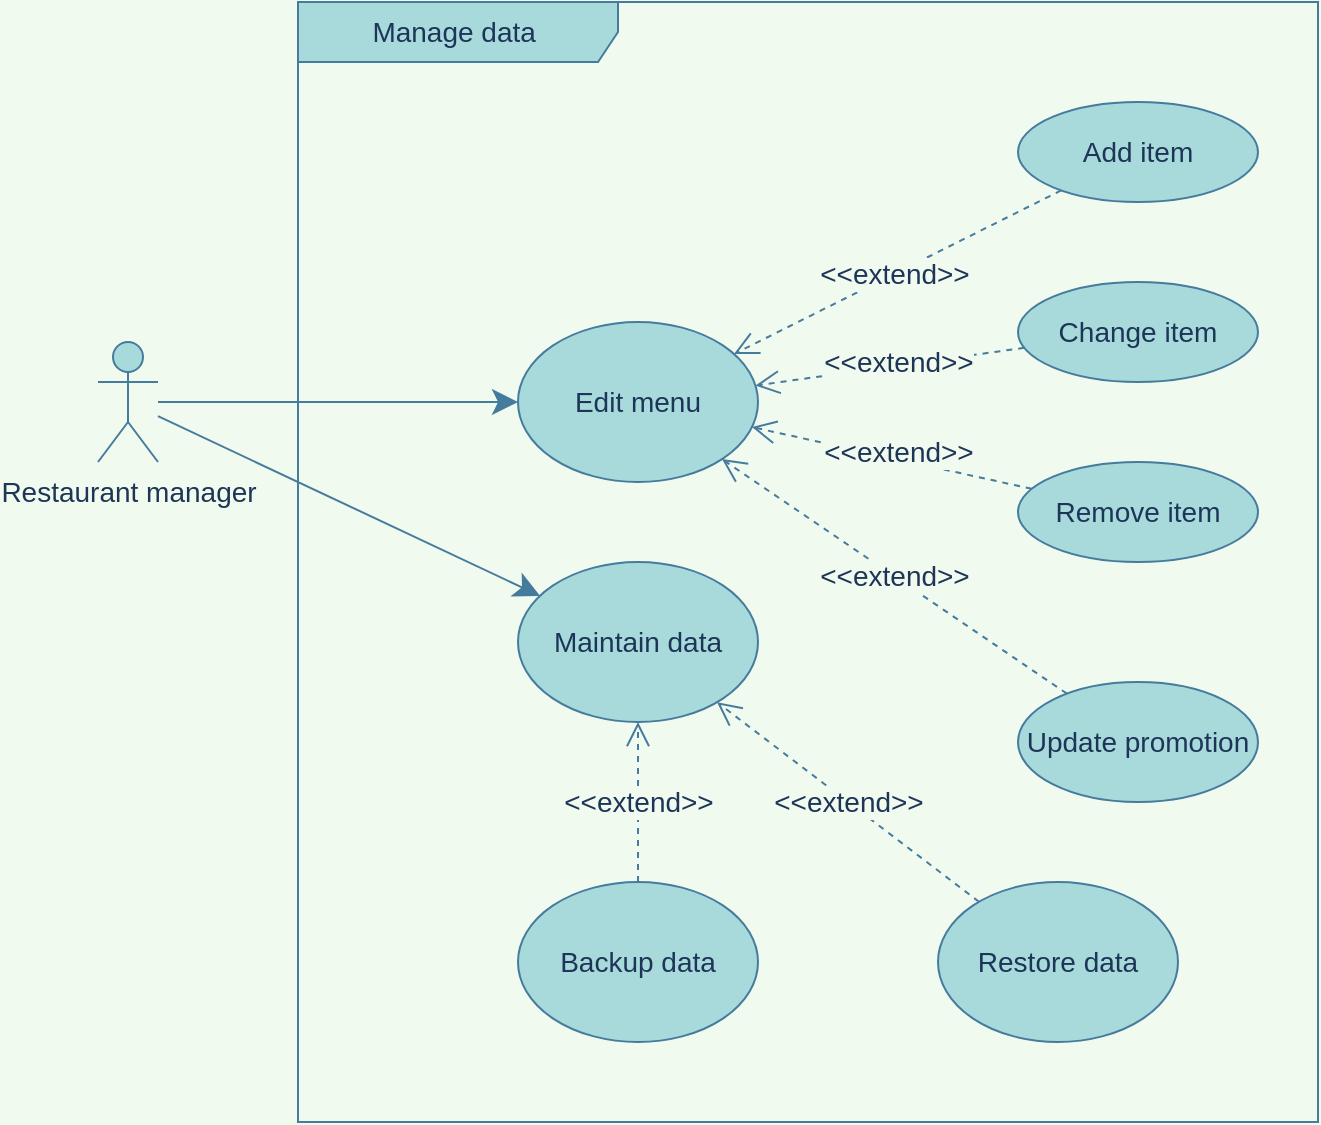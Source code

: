 <mxfile>
    <diagram id="3rqUQgAviUnTxgStA7p-" name="Page-1">
        <mxGraphModel dx="600" dy="1567" grid="1" gridSize="10" guides="1" tooltips="1" connect="1" arrows="1" fold="1" page="1" pageScale="1" pageWidth="850" pageHeight="1100" background="#F1FAEE" math="0" shadow="0">
            <root>
                <mxCell id="0"/>
                <mxCell id="1" parent="0"/>
                <mxCell id="h0GhQMKNpA5xtizegrnL-1" value="Manage data&amp;nbsp;" style="shape=umlFrame;whiteSpace=wrap;html=1;width=160;height=30;fillColor=#A8DADC;strokeColor=#457B9D;fontColor=#1D3557;fontSize=14;" parent="1" vertex="1">
                    <mxGeometry x="170" y="-880" width="510" height="560" as="geometry"/>
                </mxCell>
                <mxCell id="ume9rT-e13OWC4TH4kUw-7" value="&amp;lt;&amp;lt;extend&amp;gt;&amp;gt;" style="edgeStyle=none;rounded=1;sketch=0;orthogonalLoop=1;jettySize=auto;html=1;fontColor=#1D3557;startArrow=none;startFill=0;endArrow=open;endFill=0;startSize=10;endSize=10;strokeColor=#457B9D;fillColor=#A8DADC;fontSize=14;dashed=1;labelBackgroundColor=#F1FAEE;" parent="1" source="RD-NvHHjDOXEdXnR1vTJ-3" target="RD-NvHHjDOXEdXnR1vTJ-6" edge="1">
                    <mxGeometry x="0.022" relative="1" as="geometry">
                        <mxPoint as="offset"/>
                    </mxGeometry>
                </mxCell>
                <mxCell id="RD-NvHHjDOXEdXnR1vTJ-3" value="Add item" style="ellipse;whiteSpace=wrap;html=1;fontSize=14;fillColor=#A8DADC;strokeColor=#457B9D;fontColor=#1D3557;" parent="1" vertex="1">
                    <mxGeometry x="530" y="-830" width="120" height="50" as="geometry"/>
                </mxCell>
                <mxCell id="RD-NvHHjDOXEdXnR1vTJ-4" style="edgeStyle=entityRelationEdgeStyle;rounded=1;sketch=0;orthogonalLoop=1;jettySize=auto;html=1;fontSize=14;endSize=10;endArrow=classic;endFill=1;strokeColor=#457B9D;fontColor=#1D3557;labelBackgroundColor=#F1FAEE;" parent="1" source="RD-NvHHjDOXEdXnR1vTJ-5" target="RD-NvHHjDOXEdXnR1vTJ-6" edge="1">
                    <mxGeometry relative="1" as="geometry">
                        <mxPoint x="325" y="-650" as="targetPoint"/>
                    </mxGeometry>
                </mxCell>
                <mxCell id="h0GhQMKNpA5xtizegrnL-10" style="edgeStyle=none;rounded=1;sketch=0;orthogonalLoop=1;jettySize=auto;html=1;fontColor=#1D3557;endArrow=classic;endFill=1;strokeColor=#457B9D;fillColor=#A8DADC;endSize=10;fontSize=14;labelBackgroundColor=#F1FAEE;" parent="1" source="RD-NvHHjDOXEdXnR1vTJ-5" target="h0GhQMKNpA5xtizegrnL-7" edge="1">
                    <mxGeometry relative="1" as="geometry"/>
                </mxCell>
                <mxCell id="RD-NvHHjDOXEdXnR1vTJ-5" value="Restaurant manager" style="shape=umlActor;verticalLabelPosition=bottom;verticalAlign=top;html=1;rounded=0;sketch=0;fontSize=14;fillColor=#A8DADC;strokeColor=#457B9D;fontColor=#1D3557;" parent="1" vertex="1">
                    <mxGeometry x="70" y="-710" width="30" height="60" as="geometry"/>
                </mxCell>
                <mxCell id="ume9rT-e13OWC4TH4kUw-6" value="&amp;lt;&amp;lt;extend&amp;gt;&amp;gt;" style="edgeStyle=none;rounded=1;sketch=0;orthogonalLoop=1;jettySize=auto;html=1;fontColor=#1D3557;endArrow=open;endFill=0;strokeColor=#457B9D;fillColor=#A8DADC;startArrow=none;startFill=0;endSize=10;startSize=6;fontSize=14;dashed=1;labelBackgroundColor=#F1FAEE;" parent="1" source="ume9rT-e13OWC4TH4kUw-5" target="RD-NvHHjDOXEdXnR1vTJ-6" edge="1">
                    <mxGeometry relative="1" as="geometry">
                        <mxPoint x="360" y="-680" as="targetPoint"/>
                    </mxGeometry>
                </mxCell>
                <mxCell id="RD-NvHHjDOXEdXnR1vTJ-6" value="Edit menu" style="ellipse;whiteSpace=wrap;html=1;fontSize=14;fillColor=#A8DADC;strokeColor=#457B9D;fontColor=#1D3557;" parent="1" vertex="1">
                    <mxGeometry x="280" y="-720" width="120" height="80" as="geometry"/>
                </mxCell>
                <mxCell id="RD-NvHHjDOXEdXnR1vTJ-13" value="Change item" style="ellipse;whiteSpace=wrap;html=1;fontSize=14;fillColor=#A8DADC;strokeColor=#457B9D;fontColor=#1D3557;" parent="1" vertex="1">
                    <mxGeometry x="530" y="-740" width="120" height="50" as="geometry"/>
                </mxCell>
                <mxCell id="RD-NvHHjDOXEdXnR1vTJ-15" value="&amp;lt;&amp;lt;extend&amp;gt;&amp;gt;" style="rounded=1;sketch=0;orthogonalLoop=1;jettySize=auto;html=1;fontSize=14;endArrow=open;endFill=0;endSize=10;strokeColor=#457B9D;fontColor=#1D3557;dashed=1;labelBackgroundColor=#F1FAEE;" parent="1" source="RD-NvHHjDOXEdXnR1vTJ-13" target="RD-NvHHjDOXEdXnR1vTJ-6" edge="1">
                    <mxGeometry x="-0.065" y="-2" relative="1" as="geometry">
                        <mxPoint as="offset"/>
                        <mxPoint x="350" y="-710" as="targetPoint"/>
                        <mxPoint x="490" y="-800" as="sourcePoint"/>
                    </mxGeometry>
                </mxCell>
                <mxCell id="RD-NvHHjDOXEdXnR1vTJ-17" value="Remove item" style="ellipse;whiteSpace=wrap;html=1;fontSize=14;fillColor=#A8DADC;strokeColor=#457B9D;fontColor=#1D3557;" parent="1" vertex="1">
                    <mxGeometry x="530" y="-650" width="120" height="50" as="geometry"/>
                </mxCell>
                <mxCell id="RD-NvHHjDOXEdXnR1vTJ-18" value="&amp;lt;&amp;lt;extend&amp;gt;&amp;gt;" style="rounded=1;sketch=0;orthogonalLoop=1;jettySize=auto;html=1;fontSize=14;endArrow=open;endFill=0;endSize=10;strokeColor=#457B9D;fontColor=#1D3557;startArrow=none;startFill=0;dashed=1;labelBackgroundColor=#F1FAEE;" parent="1" source="RD-NvHHjDOXEdXnR1vTJ-17" target="RD-NvHHjDOXEdXnR1vTJ-6" edge="1">
                    <mxGeometry x="-0.033" y="-4" relative="1" as="geometry">
                        <mxPoint as="offset"/>
                        <mxPoint x="227.775" y="-529.998" as="targetPoint"/>
                        <mxPoint x="342.22" y="-666.03" as="sourcePoint"/>
                    </mxGeometry>
                </mxCell>
                <mxCell id="RD-NvHHjDOXEdXnR1vTJ-23" style="edgeStyle=orthogonalEdgeStyle;rounded=0;orthogonalLoop=1;jettySize=auto;html=1;exitX=0.5;exitY=1;exitDx=0;exitDy=0;strokeColor=#457B9D;fontColor=#1D3557;fontSize=14;labelBackgroundColor=#F1FAEE;" parent="1" source="RD-NvHHjDOXEdXnR1vTJ-17" target="RD-NvHHjDOXEdXnR1vTJ-17" edge="1">
                    <mxGeometry relative="1" as="geometry"/>
                </mxCell>
                <mxCell id="ume9rT-e13OWC4TH4kUw-5" value="Update promotion" style="ellipse;whiteSpace=wrap;html=1;fontSize=14;fontColor=#1D3557;strokeColor=#457B9D;fillColor=#A8DADC;" parent="1" vertex="1">
                    <mxGeometry x="530" y="-540" width="120" height="60" as="geometry"/>
                </mxCell>
                <mxCell id="h0GhQMKNpA5xtizegrnL-8" value="&amp;lt;&amp;lt;extend&amp;gt;&amp;gt;" style="rounded=1;sketch=0;orthogonalLoop=1;jettySize=auto;html=1;fontColor=#1D3557;strokeColor=#457B9D;fillColor=#A8DADC;endArrow=open;endFill=0;fontSize=14;endSize=10;startSize=10;dashed=1;labelBackgroundColor=#F1FAEE;" parent="1" source="h0GhQMKNpA5xtizegrnL-3" target="h0GhQMKNpA5xtizegrnL-7" edge="1">
                    <mxGeometry relative="1" as="geometry">
                        <mxPoint x="290" y="-450" as="targetPoint"/>
                    </mxGeometry>
                </mxCell>
                <mxCell id="h0GhQMKNpA5xtizegrnL-3" value="Backup data" style="ellipse;whiteSpace=wrap;html=1;fontSize=14;fillColor=#A8DADC;strokeColor=#457B9D;fontColor=#1D3557;" parent="1" vertex="1">
                    <mxGeometry x="280" y="-440" width="120" height="80" as="geometry"/>
                </mxCell>
                <mxCell id="h0GhQMKNpA5xtizegrnL-9" value="&amp;lt;&amp;lt;extend&amp;gt;&amp;gt;" style="rounded=1;sketch=0;orthogonalLoop=1;jettySize=auto;html=1;fontColor=#1D3557;strokeColor=#457B9D;fillColor=#A8DADC;endArrow=open;endFill=0;fontSize=14;endSize=10;dashed=1;labelBackgroundColor=#F1FAEE;" parent="1" source="h0GhQMKNpA5xtizegrnL-5" target="h0GhQMKNpA5xtizegrnL-7" edge="1">
                    <mxGeometry relative="1" as="geometry"/>
                </mxCell>
                <mxCell id="h0GhQMKNpA5xtizegrnL-5" value="Restore data" style="ellipse;whiteSpace=wrap;html=1;fontSize=14;fillColor=#A8DADC;strokeColor=#457B9D;fontColor=#1D3557;" parent="1" vertex="1">
                    <mxGeometry x="490" y="-440" width="120" height="80" as="geometry"/>
                </mxCell>
                <mxCell id="h0GhQMKNpA5xtizegrnL-7" value="Maintain data" style="ellipse;whiteSpace=wrap;html=1;fontSize=14;fillColor=#A8DADC;strokeColor=#457B9D;fontColor=#1D3557;" parent="1" vertex="1">
                    <mxGeometry x="280" y="-600" width="120" height="80" as="geometry"/>
                </mxCell>
            </root>
        </mxGraphModel>
    </diagram>
</mxfile>